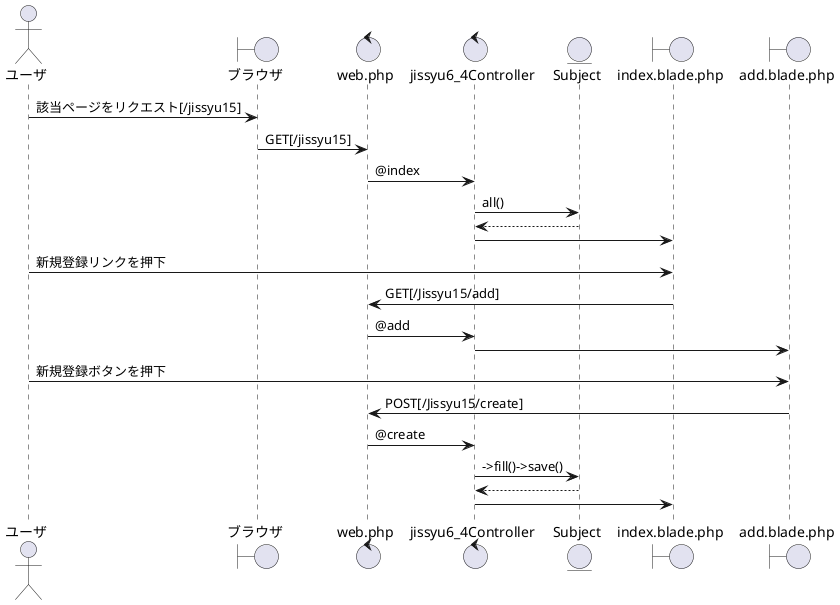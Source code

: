 @startuml jissyu6_4
actor ユーザ
boundary ブラウザ
control web.php
control jissyu6_4Controller
entity Subject
boundary index.blade.php
boundary add.blade.php

ユーザ -> ブラウザ:該当ページをリクエスト[/jissyu15]
ブラウザ -> web.php: GET[/jissyu15]
web.php -> jissyu6_4Controller:@index
jissyu6_4Controller -> Subject:all()
jissyu6_4Controller <-- Subject:
jissyu6_4Controller -> index.blade.php

ユーザ -> index.blade.php:新規登録リンクを押下
index.blade.php -> web.php:GET[/Jissyu15/add]
web.php -> jissyu6_4Controller:@add
jissyu6_4Controller -> add.blade.php

ユーザ -> add.blade.php:新規登録ボタンを押下
add.blade.php -> web.php:POST[/Jissyu15/create]
web.php -> jissyu6_4Controller:@create
jissyu6_4Controller -> Subject:->fill()->save()
jissyu6_4Controller <-- Subject:
jissyu6_4Controller -> index.blade.php

@enduml

